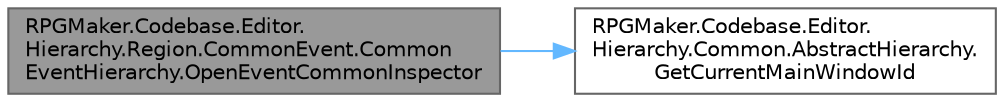 digraph "RPGMaker.Codebase.Editor.Hierarchy.Region.CommonEvent.CommonEventHierarchy.OpenEventCommonInspector"
{
 // LATEX_PDF_SIZE
  bgcolor="transparent";
  edge [fontname=Helvetica,fontsize=10,labelfontname=Helvetica,labelfontsize=10];
  node [fontname=Helvetica,fontsize=10,shape=box,height=0.2,width=0.4];
  rankdir="LR";
  Node1 [id="Node000001",label="RPGMaker.Codebase.Editor.\lHierarchy.Region.CommonEvent.Common\lEventHierarchy.OpenEventCommonInspector",height=0.2,width=0.4,color="gray40", fillcolor="grey60", style="filled", fontcolor="black",tooltip="コモンイベントのInspector表示"];
  Node1 -> Node2 [id="edge1_Node000001_Node000002",color="steelblue1",style="solid",tooltip=" "];
  Node2 [id="Node000002",label="RPGMaker.Codebase.Editor.\lHierarchy.Common.AbstractHierarchy.\lGetCurrentMainWindowId",height=0.2,width=0.4,color="grey40", fillcolor="white", style="filled",URL="$d2/ddd/class_r_p_g_maker_1_1_codebase_1_1_editor_1_1_hierarchy_1_1_common_1_1_abstract_hierarchy.html#ac981435195ecc5958f1e37f3b6edba97",tooltip="現在メインになっているWindowの取得"];
}
